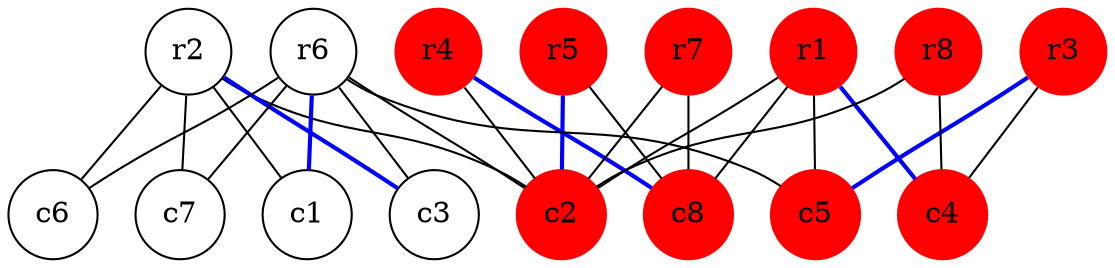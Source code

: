 graph G {
node [shape=circle];
r1 [style=filled,color=red]
r2
r3 [style=filled,color=red]
r4 [style=filled,color=red]
r5 [style=filled,color=red]
r6
r7 [style=filled,color=red]
r8 [style=filled,color=red]
c1;
c2 [style=filled,color=red];
c3;
c4 [style=filled,color=red];
c5 [style=filled,color=red];
c6
c7
c8 [style=filled,color=red];
  r1 -- c2
    r1--c5
    r1--c8
    r2--c1
    r2--c2
    r2--c6
    r2--c7
    r3--c4
    r4--c2
    r5--c8
    r6--c2
    r6--c3
    r6--c5
    r6--c6
    r6--c7
    r7--c2
    r7--c8
    r8--c2
    r8--c4

    r6--c1[color=blue, penwidth=2]
r5--c2[color=blue, penwidth=2]
r2--c3[color=blue, penwidth=2]
r1--c4[color=blue, penwidth=2]
r3--c5[color=blue, penwidth=2]
r4--c8[color=blue, penwidth=2]
}